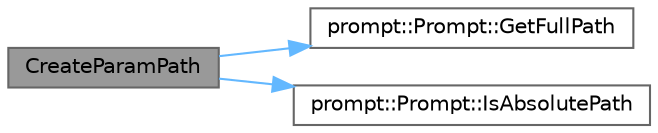 digraph "CreateParamPath"
{
 // LATEX_PDF_SIZE
  bgcolor="transparent";
  edge [fontname=Helvetica,fontsize=10,labelfontname=Helvetica,labelfontsize=10];
  node [fontname=Helvetica,fontsize=10,shape=box,height=0.2,width=0.4];
  rankdir="LR";
  Node1 [id="Node000001",label="CreateParamPath",height=0.2,width=0.4,color="gray40", fillcolor="grey60", style="filled", fontcolor="black",tooltip="시스템 구성 정보에 기반한 파라미터 파일 경로를 생성합니다."];
  Node1 -> Node2 [id="edge1_Node000001_Node000002",color="steelblue1",style="solid",tooltip=" "];
  Node2 [id="Node000002",label="prompt::Prompt::GetFullPath",height=0.2,width=0.4,color="grey40", fillcolor="white", style="filled",URL="$classprompt_1_1_prompt.html#a20c6f56c1ae45a4ab06f8b86b63da4b9",tooltip="주어진 상대 경로를 절대 경로로 변환하여 반환합니다."];
  Node1 -> Node3 [id="edge2_Node000001_Node000003",color="steelblue1",style="solid",tooltip=" "];
  Node3 [id="Node000003",label="prompt::Prompt::IsAbsolutePath",height=0.2,width=0.4,color="grey40", fillcolor="white", style="filled",URL="$classprompt_1_1_prompt.html#abd8e2d6084b83286563431d3bd4fd2ca",tooltip="주어진 경로가 절대 경로인지 확인합니다."];
}
